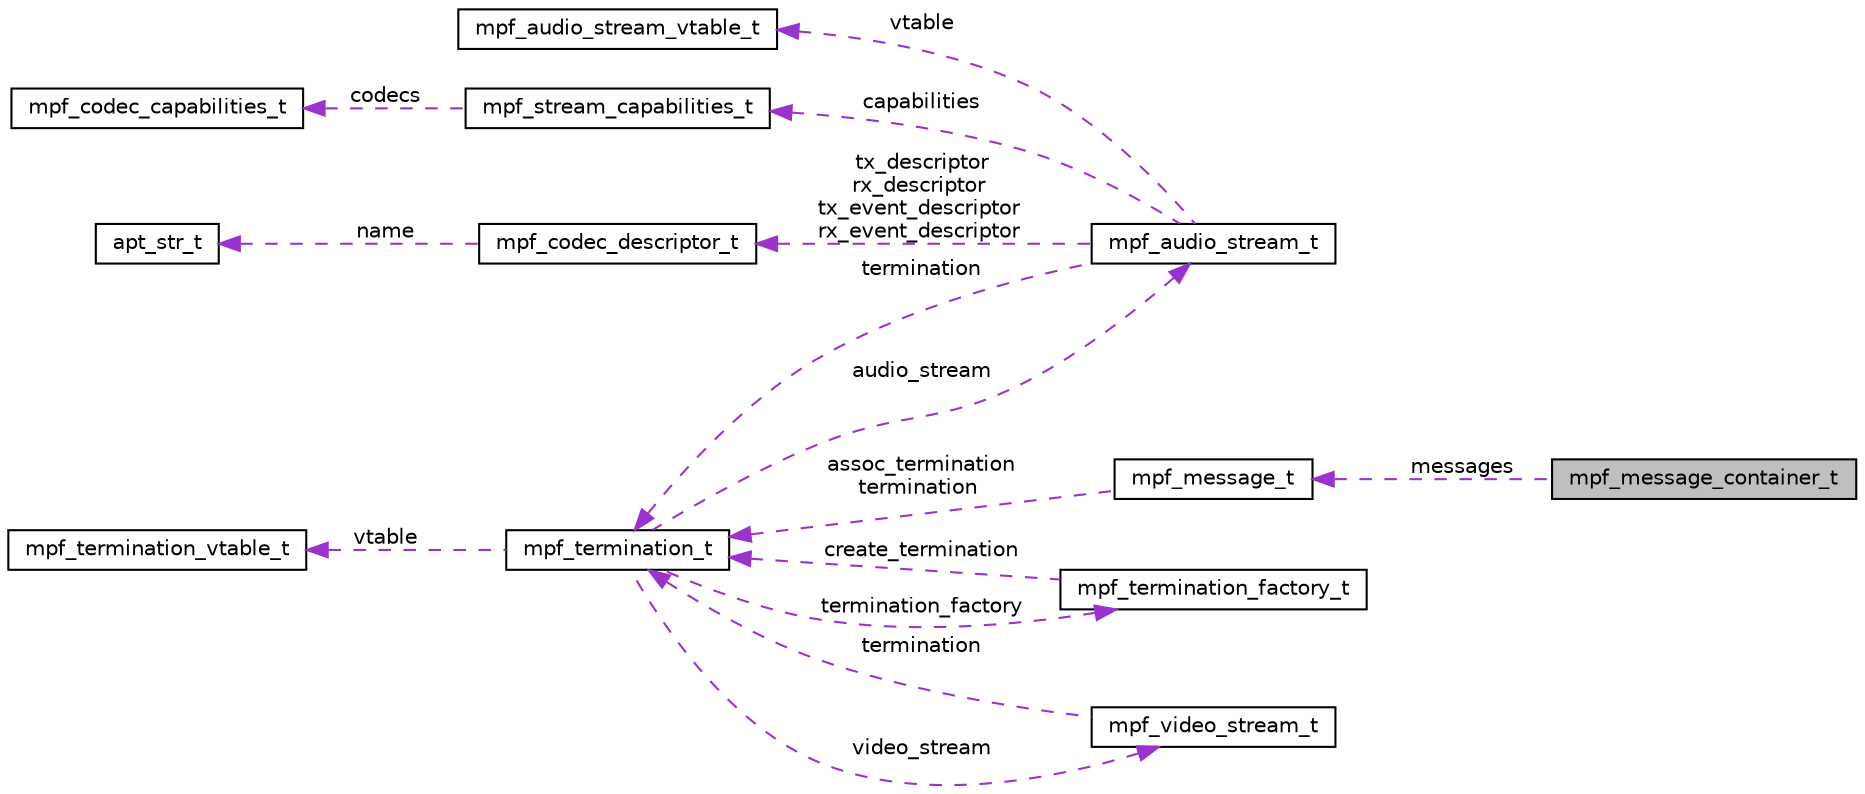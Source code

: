 digraph "mpf_message_container_t"
{
  edge [fontname="Helvetica",fontsize="10",labelfontname="Helvetica",labelfontsize="10"];
  node [fontname="Helvetica",fontsize="10",shape=record];
  rankdir="LR";
  Node1 [label="mpf_message_container_t",height=0.2,width=0.4,color="black", fillcolor="grey75", style="filled", fontcolor="black"];
  Node2 -> Node1 [dir="back",color="darkorchid3",fontsize="10",style="dashed",label=" messages" ,fontname="Helvetica"];
  Node2 [label="mpf_message_t",height=0.2,width=0.4,color="black", fillcolor="white", style="filled",URL="$structmpf__message__t.html"];
  Node3 -> Node2 [dir="back",color="darkorchid3",fontsize="10",style="dashed",label=" assoc_termination\ntermination" ,fontname="Helvetica"];
  Node3 [label="mpf_termination_t",height=0.2,width=0.4,color="black", fillcolor="white", style="filled",URL="$structmpf__termination__t.html"];
  Node4 -> Node3 [dir="back",color="darkorchid3",fontsize="10",style="dashed",label=" vtable" ,fontname="Helvetica"];
  Node4 [label="mpf_termination_vtable_t",height=0.2,width=0.4,color="black", fillcolor="white", style="filled",URL="$structmpf__termination__vtable__t.html"];
  Node5 -> Node3 [dir="back",color="darkorchid3",fontsize="10",style="dashed",label=" termination_factory" ,fontname="Helvetica"];
  Node5 [label="mpf_termination_factory_t",height=0.2,width=0.4,color="black", fillcolor="white", style="filled",URL="$structmpf__termination__factory__t.html"];
  Node3 -> Node5 [dir="back",color="darkorchid3",fontsize="10",style="dashed",label=" create_termination" ,fontname="Helvetica"];
  Node6 -> Node3 [dir="back",color="darkorchid3",fontsize="10",style="dashed",label=" audio_stream" ,fontname="Helvetica"];
  Node6 [label="mpf_audio_stream_t",height=0.2,width=0.4,color="black", fillcolor="white", style="filled",URL="$structmpf__audio__stream__t.html"];
  Node7 -> Node6 [dir="back",color="darkorchid3",fontsize="10",style="dashed",label=" vtable" ,fontname="Helvetica"];
  Node7 [label="mpf_audio_stream_vtable_t",height=0.2,width=0.4,color="black", fillcolor="white", style="filled",URL="$structmpf__audio__stream__vtable__t.html"];
  Node8 -> Node6 [dir="back",color="darkorchid3",fontsize="10",style="dashed",label=" capabilities" ,fontname="Helvetica"];
  Node8 [label="mpf_stream_capabilities_t",height=0.2,width=0.4,color="black", fillcolor="white", style="filled",URL="$structmpf__stream__capabilities__t.html"];
  Node9 -> Node8 [dir="back",color="darkorchid3",fontsize="10",style="dashed",label=" codecs" ,fontname="Helvetica"];
  Node9 [label="mpf_codec_capabilities_t",height=0.2,width=0.4,color="black", fillcolor="white", style="filled",URL="$structmpf__codec__capabilities__t.html"];
  Node10 -> Node6 [dir="back",color="darkorchid3",fontsize="10",style="dashed",label=" tx_descriptor\nrx_descriptor\ntx_event_descriptor\nrx_event_descriptor" ,fontname="Helvetica"];
  Node10 [label="mpf_codec_descriptor_t",height=0.2,width=0.4,color="black", fillcolor="white", style="filled",URL="$structmpf__codec__descriptor__t.html"];
  Node11 -> Node10 [dir="back",color="darkorchid3",fontsize="10",style="dashed",label=" name" ,fontname="Helvetica"];
  Node11 [label="apt_str_t",height=0.2,width=0.4,color="black", fillcolor="white", style="filled",URL="$structapt__str__t.html"];
  Node3 -> Node6 [dir="back",color="darkorchid3",fontsize="10",style="dashed",label=" termination" ,fontname="Helvetica"];
  Node12 -> Node3 [dir="back",color="darkorchid3",fontsize="10",style="dashed",label=" video_stream" ,fontname="Helvetica"];
  Node12 [label="mpf_video_stream_t",height=0.2,width=0.4,color="black", fillcolor="white", style="filled",URL="$structmpf__video__stream__t.html"];
  Node3 -> Node12 [dir="back",color="darkorchid3",fontsize="10",style="dashed",label=" termination" ,fontname="Helvetica"];
}
